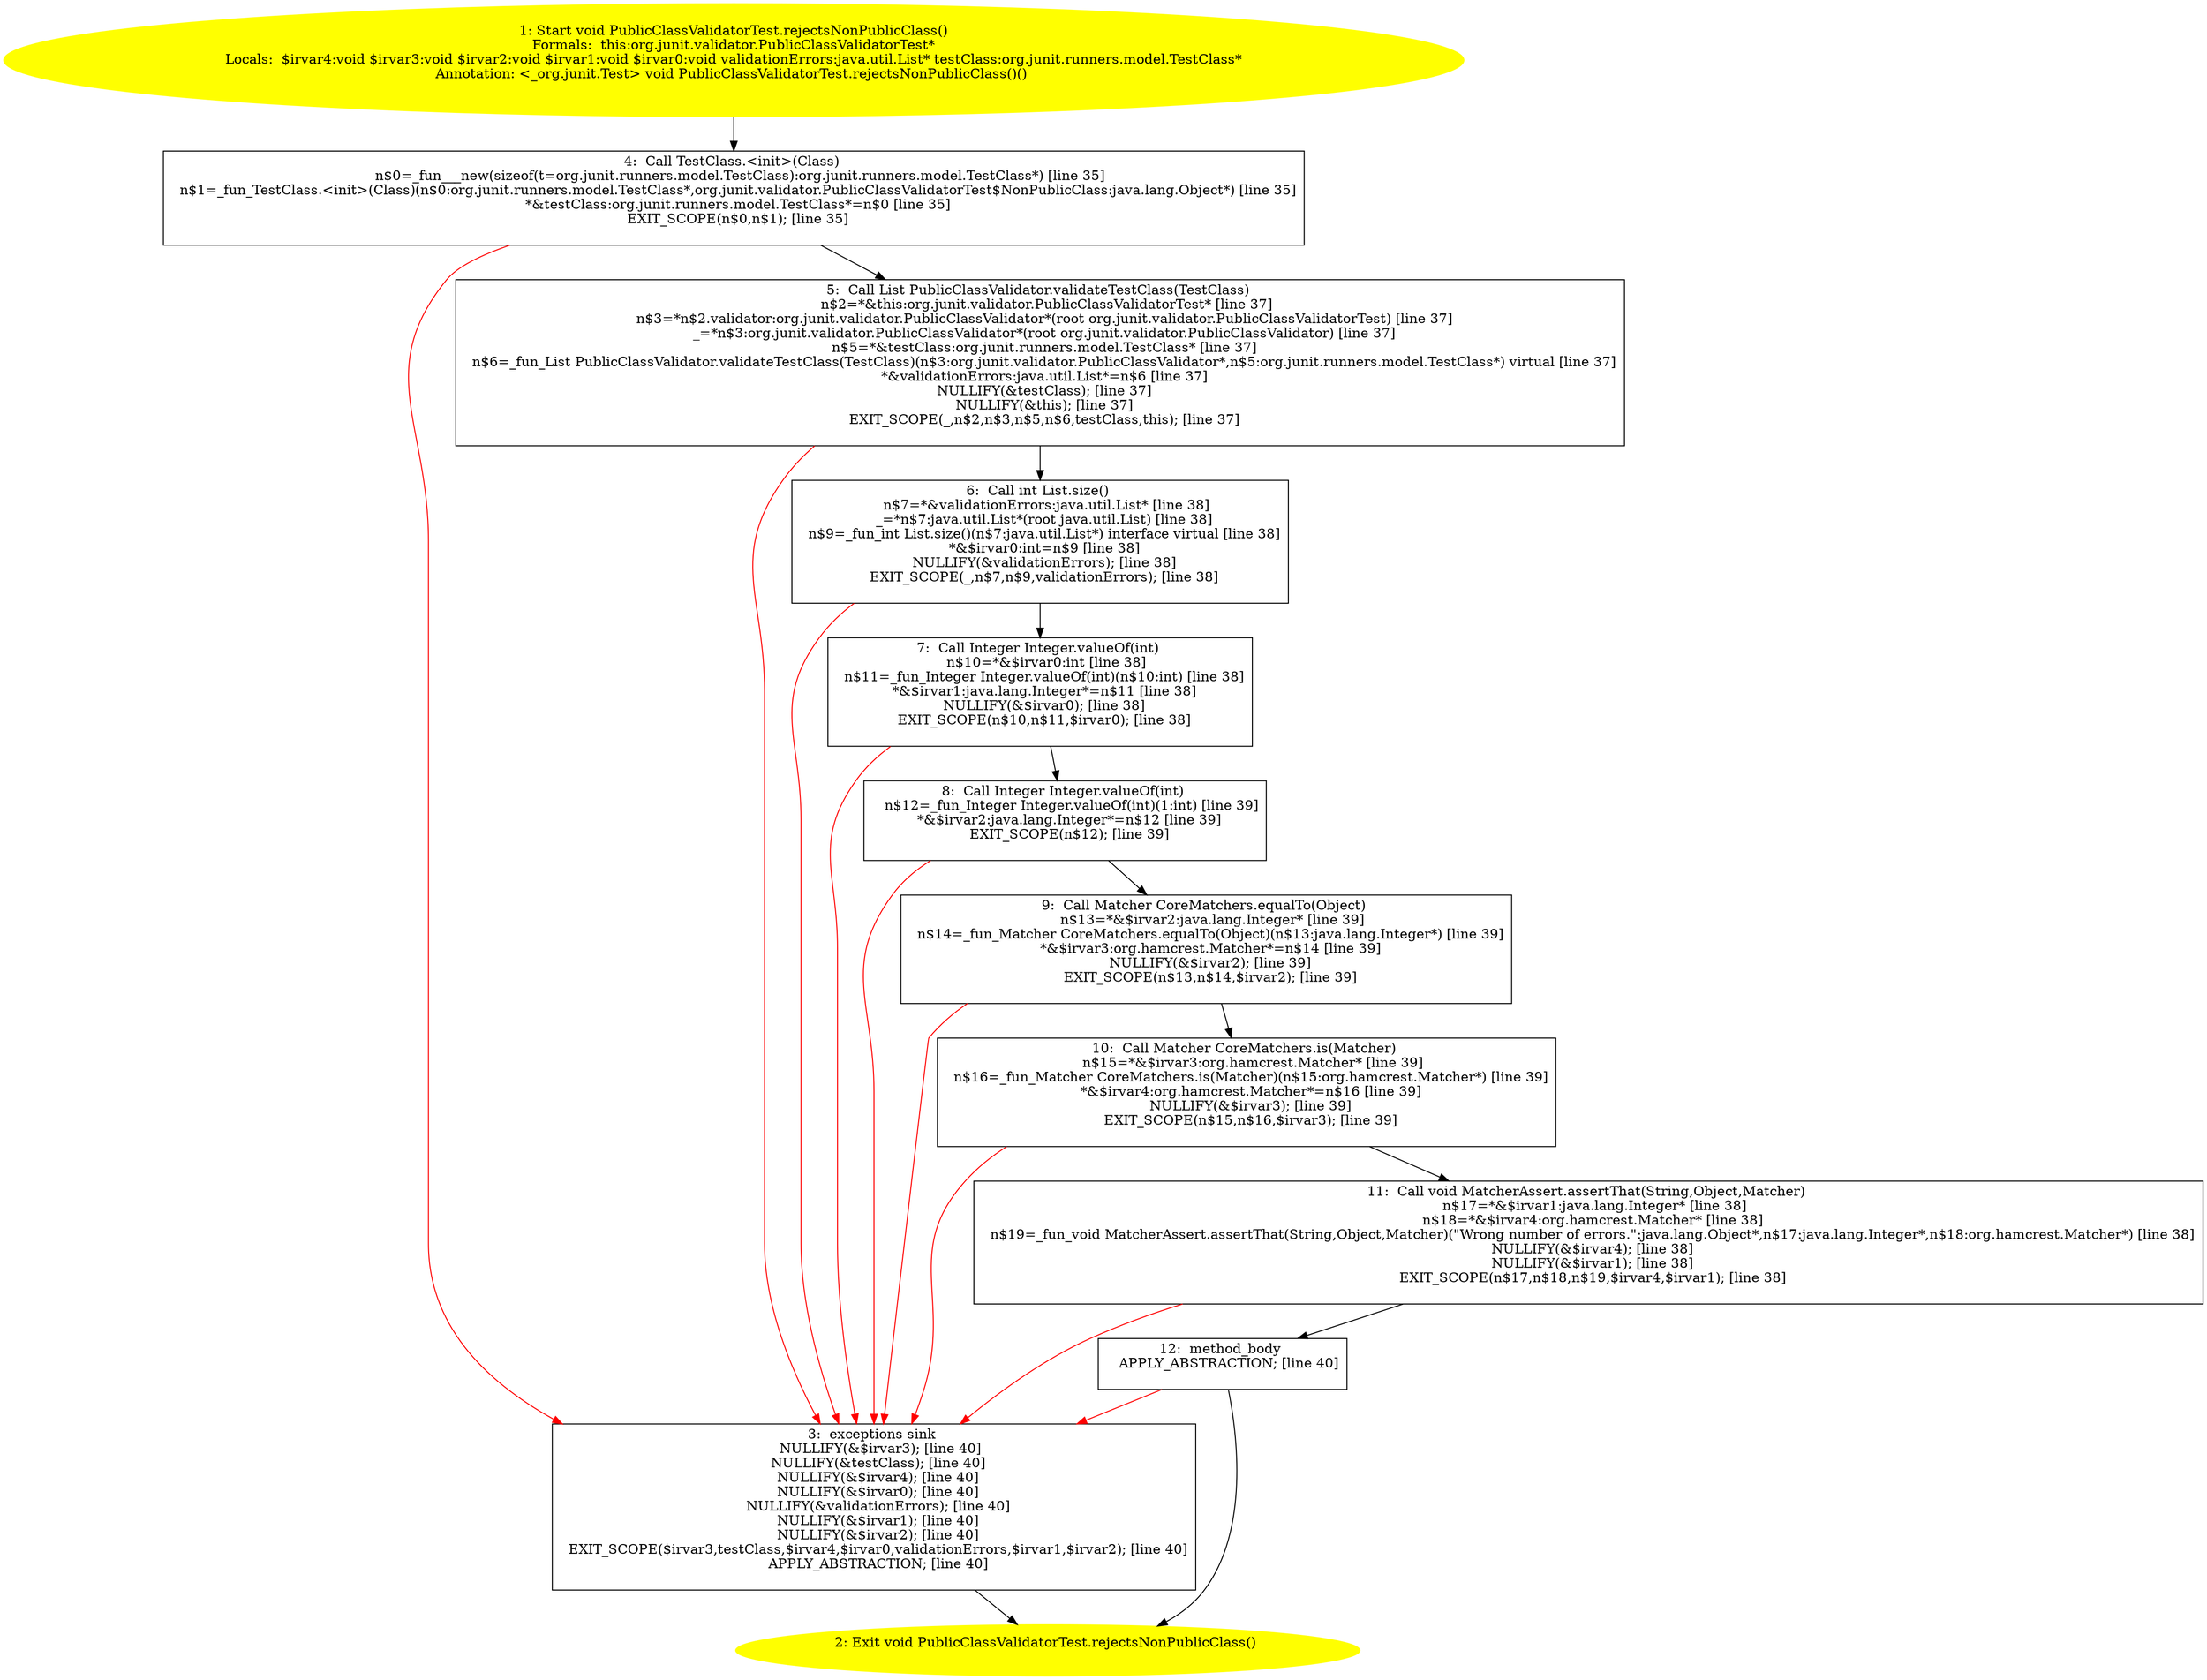 /* @generated */
digraph cfg {
"org.junit.validator.PublicClassValidatorTest.rejectsNonPublicClass():void.4deac21f36979dc33f1a70fecb95a9b0_1" [label="1: Start void PublicClassValidatorTest.rejectsNonPublicClass()\nFormals:  this:org.junit.validator.PublicClassValidatorTest*\nLocals:  $irvar4:void $irvar3:void $irvar2:void $irvar1:void $irvar0:void validationErrors:java.util.List* testClass:org.junit.runners.model.TestClass*\nAnnotation: <_org.junit.Test> void PublicClassValidatorTest.rejectsNonPublicClass()() \n  " color=yellow style=filled]
	

	 "org.junit.validator.PublicClassValidatorTest.rejectsNonPublicClass():void.4deac21f36979dc33f1a70fecb95a9b0_1" -> "org.junit.validator.PublicClassValidatorTest.rejectsNonPublicClass():void.4deac21f36979dc33f1a70fecb95a9b0_4" ;
"org.junit.validator.PublicClassValidatorTest.rejectsNonPublicClass():void.4deac21f36979dc33f1a70fecb95a9b0_2" [label="2: Exit void PublicClassValidatorTest.rejectsNonPublicClass() \n  " color=yellow style=filled]
	

"org.junit.validator.PublicClassValidatorTest.rejectsNonPublicClass():void.4deac21f36979dc33f1a70fecb95a9b0_3" [label="3:  exceptions sink \n   NULLIFY(&$irvar3); [line 40]\n  NULLIFY(&testClass); [line 40]\n  NULLIFY(&$irvar4); [line 40]\n  NULLIFY(&$irvar0); [line 40]\n  NULLIFY(&validationErrors); [line 40]\n  NULLIFY(&$irvar1); [line 40]\n  NULLIFY(&$irvar2); [line 40]\n  EXIT_SCOPE($irvar3,testClass,$irvar4,$irvar0,validationErrors,$irvar1,$irvar2); [line 40]\n  APPLY_ABSTRACTION; [line 40]\n " shape="box"]
	

	 "org.junit.validator.PublicClassValidatorTest.rejectsNonPublicClass():void.4deac21f36979dc33f1a70fecb95a9b0_3" -> "org.junit.validator.PublicClassValidatorTest.rejectsNonPublicClass():void.4deac21f36979dc33f1a70fecb95a9b0_2" ;
"org.junit.validator.PublicClassValidatorTest.rejectsNonPublicClass():void.4deac21f36979dc33f1a70fecb95a9b0_4" [label="4:  Call TestClass.<init>(Class) \n   n$0=_fun___new(sizeof(t=org.junit.runners.model.TestClass):org.junit.runners.model.TestClass*) [line 35]\n  n$1=_fun_TestClass.<init>(Class)(n$0:org.junit.runners.model.TestClass*,org.junit.validator.PublicClassValidatorTest$NonPublicClass:java.lang.Object*) [line 35]\n  *&testClass:org.junit.runners.model.TestClass*=n$0 [line 35]\n  EXIT_SCOPE(n$0,n$1); [line 35]\n " shape="box"]
	

	 "org.junit.validator.PublicClassValidatorTest.rejectsNonPublicClass():void.4deac21f36979dc33f1a70fecb95a9b0_4" -> "org.junit.validator.PublicClassValidatorTest.rejectsNonPublicClass():void.4deac21f36979dc33f1a70fecb95a9b0_5" ;
	 "org.junit.validator.PublicClassValidatorTest.rejectsNonPublicClass():void.4deac21f36979dc33f1a70fecb95a9b0_4" -> "org.junit.validator.PublicClassValidatorTest.rejectsNonPublicClass():void.4deac21f36979dc33f1a70fecb95a9b0_3" [color="red" ];
"org.junit.validator.PublicClassValidatorTest.rejectsNonPublicClass():void.4deac21f36979dc33f1a70fecb95a9b0_5" [label="5:  Call List PublicClassValidator.validateTestClass(TestClass) \n   n$2=*&this:org.junit.validator.PublicClassValidatorTest* [line 37]\n  n$3=*n$2.validator:org.junit.validator.PublicClassValidator*(root org.junit.validator.PublicClassValidatorTest) [line 37]\n  _=*n$3:org.junit.validator.PublicClassValidator*(root org.junit.validator.PublicClassValidator) [line 37]\n  n$5=*&testClass:org.junit.runners.model.TestClass* [line 37]\n  n$6=_fun_List PublicClassValidator.validateTestClass(TestClass)(n$3:org.junit.validator.PublicClassValidator*,n$5:org.junit.runners.model.TestClass*) virtual [line 37]\n  *&validationErrors:java.util.List*=n$6 [line 37]\n  NULLIFY(&testClass); [line 37]\n  NULLIFY(&this); [line 37]\n  EXIT_SCOPE(_,n$2,n$3,n$5,n$6,testClass,this); [line 37]\n " shape="box"]
	

	 "org.junit.validator.PublicClassValidatorTest.rejectsNonPublicClass():void.4deac21f36979dc33f1a70fecb95a9b0_5" -> "org.junit.validator.PublicClassValidatorTest.rejectsNonPublicClass():void.4deac21f36979dc33f1a70fecb95a9b0_6" ;
	 "org.junit.validator.PublicClassValidatorTest.rejectsNonPublicClass():void.4deac21f36979dc33f1a70fecb95a9b0_5" -> "org.junit.validator.PublicClassValidatorTest.rejectsNonPublicClass():void.4deac21f36979dc33f1a70fecb95a9b0_3" [color="red" ];
"org.junit.validator.PublicClassValidatorTest.rejectsNonPublicClass():void.4deac21f36979dc33f1a70fecb95a9b0_6" [label="6:  Call int List.size() \n   n$7=*&validationErrors:java.util.List* [line 38]\n  _=*n$7:java.util.List*(root java.util.List) [line 38]\n  n$9=_fun_int List.size()(n$7:java.util.List*) interface virtual [line 38]\n  *&$irvar0:int=n$9 [line 38]\n  NULLIFY(&validationErrors); [line 38]\n  EXIT_SCOPE(_,n$7,n$9,validationErrors); [line 38]\n " shape="box"]
	

	 "org.junit.validator.PublicClassValidatorTest.rejectsNonPublicClass():void.4deac21f36979dc33f1a70fecb95a9b0_6" -> "org.junit.validator.PublicClassValidatorTest.rejectsNonPublicClass():void.4deac21f36979dc33f1a70fecb95a9b0_7" ;
	 "org.junit.validator.PublicClassValidatorTest.rejectsNonPublicClass():void.4deac21f36979dc33f1a70fecb95a9b0_6" -> "org.junit.validator.PublicClassValidatorTest.rejectsNonPublicClass():void.4deac21f36979dc33f1a70fecb95a9b0_3" [color="red" ];
"org.junit.validator.PublicClassValidatorTest.rejectsNonPublicClass():void.4deac21f36979dc33f1a70fecb95a9b0_7" [label="7:  Call Integer Integer.valueOf(int) \n   n$10=*&$irvar0:int [line 38]\n  n$11=_fun_Integer Integer.valueOf(int)(n$10:int) [line 38]\n  *&$irvar1:java.lang.Integer*=n$11 [line 38]\n  NULLIFY(&$irvar0); [line 38]\n  EXIT_SCOPE(n$10,n$11,$irvar0); [line 38]\n " shape="box"]
	

	 "org.junit.validator.PublicClassValidatorTest.rejectsNonPublicClass():void.4deac21f36979dc33f1a70fecb95a9b0_7" -> "org.junit.validator.PublicClassValidatorTest.rejectsNonPublicClass():void.4deac21f36979dc33f1a70fecb95a9b0_8" ;
	 "org.junit.validator.PublicClassValidatorTest.rejectsNonPublicClass():void.4deac21f36979dc33f1a70fecb95a9b0_7" -> "org.junit.validator.PublicClassValidatorTest.rejectsNonPublicClass():void.4deac21f36979dc33f1a70fecb95a9b0_3" [color="red" ];
"org.junit.validator.PublicClassValidatorTest.rejectsNonPublicClass():void.4deac21f36979dc33f1a70fecb95a9b0_8" [label="8:  Call Integer Integer.valueOf(int) \n   n$12=_fun_Integer Integer.valueOf(int)(1:int) [line 39]\n  *&$irvar2:java.lang.Integer*=n$12 [line 39]\n  EXIT_SCOPE(n$12); [line 39]\n " shape="box"]
	

	 "org.junit.validator.PublicClassValidatorTest.rejectsNonPublicClass():void.4deac21f36979dc33f1a70fecb95a9b0_8" -> "org.junit.validator.PublicClassValidatorTest.rejectsNonPublicClass():void.4deac21f36979dc33f1a70fecb95a9b0_9" ;
	 "org.junit.validator.PublicClassValidatorTest.rejectsNonPublicClass():void.4deac21f36979dc33f1a70fecb95a9b0_8" -> "org.junit.validator.PublicClassValidatorTest.rejectsNonPublicClass():void.4deac21f36979dc33f1a70fecb95a9b0_3" [color="red" ];
"org.junit.validator.PublicClassValidatorTest.rejectsNonPublicClass():void.4deac21f36979dc33f1a70fecb95a9b0_9" [label="9:  Call Matcher CoreMatchers.equalTo(Object) \n   n$13=*&$irvar2:java.lang.Integer* [line 39]\n  n$14=_fun_Matcher CoreMatchers.equalTo(Object)(n$13:java.lang.Integer*) [line 39]\n  *&$irvar3:org.hamcrest.Matcher*=n$14 [line 39]\n  NULLIFY(&$irvar2); [line 39]\n  EXIT_SCOPE(n$13,n$14,$irvar2); [line 39]\n " shape="box"]
	

	 "org.junit.validator.PublicClassValidatorTest.rejectsNonPublicClass():void.4deac21f36979dc33f1a70fecb95a9b0_9" -> "org.junit.validator.PublicClassValidatorTest.rejectsNonPublicClass():void.4deac21f36979dc33f1a70fecb95a9b0_10" ;
	 "org.junit.validator.PublicClassValidatorTest.rejectsNonPublicClass():void.4deac21f36979dc33f1a70fecb95a9b0_9" -> "org.junit.validator.PublicClassValidatorTest.rejectsNonPublicClass():void.4deac21f36979dc33f1a70fecb95a9b0_3" [color="red" ];
"org.junit.validator.PublicClassValidatorTest.rejectsNonPublicClass():void.4deac21f36979dc33f1a70fecb95a9b0_10" [label="10:  Call Matcher CoreMatchers.is(Matcher) \n   n$15=*&$irvar3:org.hamcrest.Matcher* [line 39]\n  n$16=_fun_Matcher CoreMatchers.is(Matcher)(n$15:org.hamcrest.Matcher*) [line 39]\n  *&$irvar4:org.hamcrest.Matcher*=n$16 [line 39]\n  NULLIFY(&$irvar3); [line 39]\n  EXIT_SCOPE(n$15,n$16,$irvar3); [line 39]\n " shape="box"]
	

	 "org.junit.validator.PublicClassValidatorTest.rejectsNonPublicClass():void.4deac21f36979dc33f1a70fecb95a9b0_10" -> "org.junit.validator.PublicClassValidatorTest.rejectsNonPublicClass():void.4deac21f36979dc33f1a70fecb95a9b0_11" ;
	 "org.junit.validator.PublicClassValidatorTest.rejectsNonPublicClass():void.4deac21f36979dc33f1a70fecb95a9b0_10" -> "org.junit.validator.PublicClassValidatorTest.rejectsNonPublicClass():void.4deac21f36979dc33f1a70fecb95a9b0_3" [color="red" ];
"org.junit.validator.PublicClassValidatorTest.rejectsNonPublicClass():void.4deac21f36979dc33f1a70fecb95a9b0_11" [label="11:  Call void MatcherAssert.assertThat(String,Object,Matcher) \n   n$17=*&$irvar1:java.lang.Integer* [line 38]\n  n$18=*&$irvar4:org.hamcrest.Matcher* [line 38]\n  n$19=_fun_void MatcherAssert.assertThat(String,Object,Matcher)(\"Wrong number of errors.\":java.lang.Object*,n$17:java.lang.Integer*,n$18:org.hamcrest.Matcher*) [line 38]\n  NULLIFY(&$irvar4); [line 38]\n  NULLIFY(&$irvar1); [line 38]\n  EXIT_SCOPE(n$17,n$18,n$19,$irvar4,$irvar1); [line 38]\n " shape="box"]
	

	 "org.junit.validator.PublicClassValidatorTest.rejectsNonPublicClass():void.4deac21f36979dc33f1a70fecb95a9b0_11" -> "org.junit.validator.PublicClassValidatorTest.rejectsNonPublicClass():void.4deac21f36979dc33f1a70fecb95a9b0_12" ;
	 "org.junit.validator.PublicClassValidatorTest.rejectsNonPublicClass():void.4deac21f36979dc33f1a70fecb95a9b0_11" -> "org.junit.validator.PublicClassValidatorTest.rejectsNonPublicClass():void.4deac21f36979dc33f1a70fecb95a9b0_3" [color="red" ];
"org.junit.validator.PublicClassValidatorTest.rejectsNonPublicClass():void.4deac21f36979dc33f1a70fecb95a9b0_12" [label="12:  method_body \n   APPLY_ABSTRACTION; [line 40]\n " shape="box"]
	

	 "org.junit.validator.PublicClassValidatorTest.rejectsNonPublicClass():void.4deac21f36979dc33f1a70fecb95a9b0_12" -> "org.junit.validator.PublicClassValidatorTest.rejectsNonPublicClass():void.4deac21f36979dc33f1a70fecb95a9b0_2" ;
	 "org.junit.validator.PublicClassValidatorTest.rejectsNonPublicClass():void.4deac21f36979dc33f1a70fecb95a9b0_12" -> "org.junit.validator.PublicClassValidatorTest.rejectsNonPublicClass():void.4deac21f36979dc33f1a70fecb95a9b0_3" [color="red" ];
}

